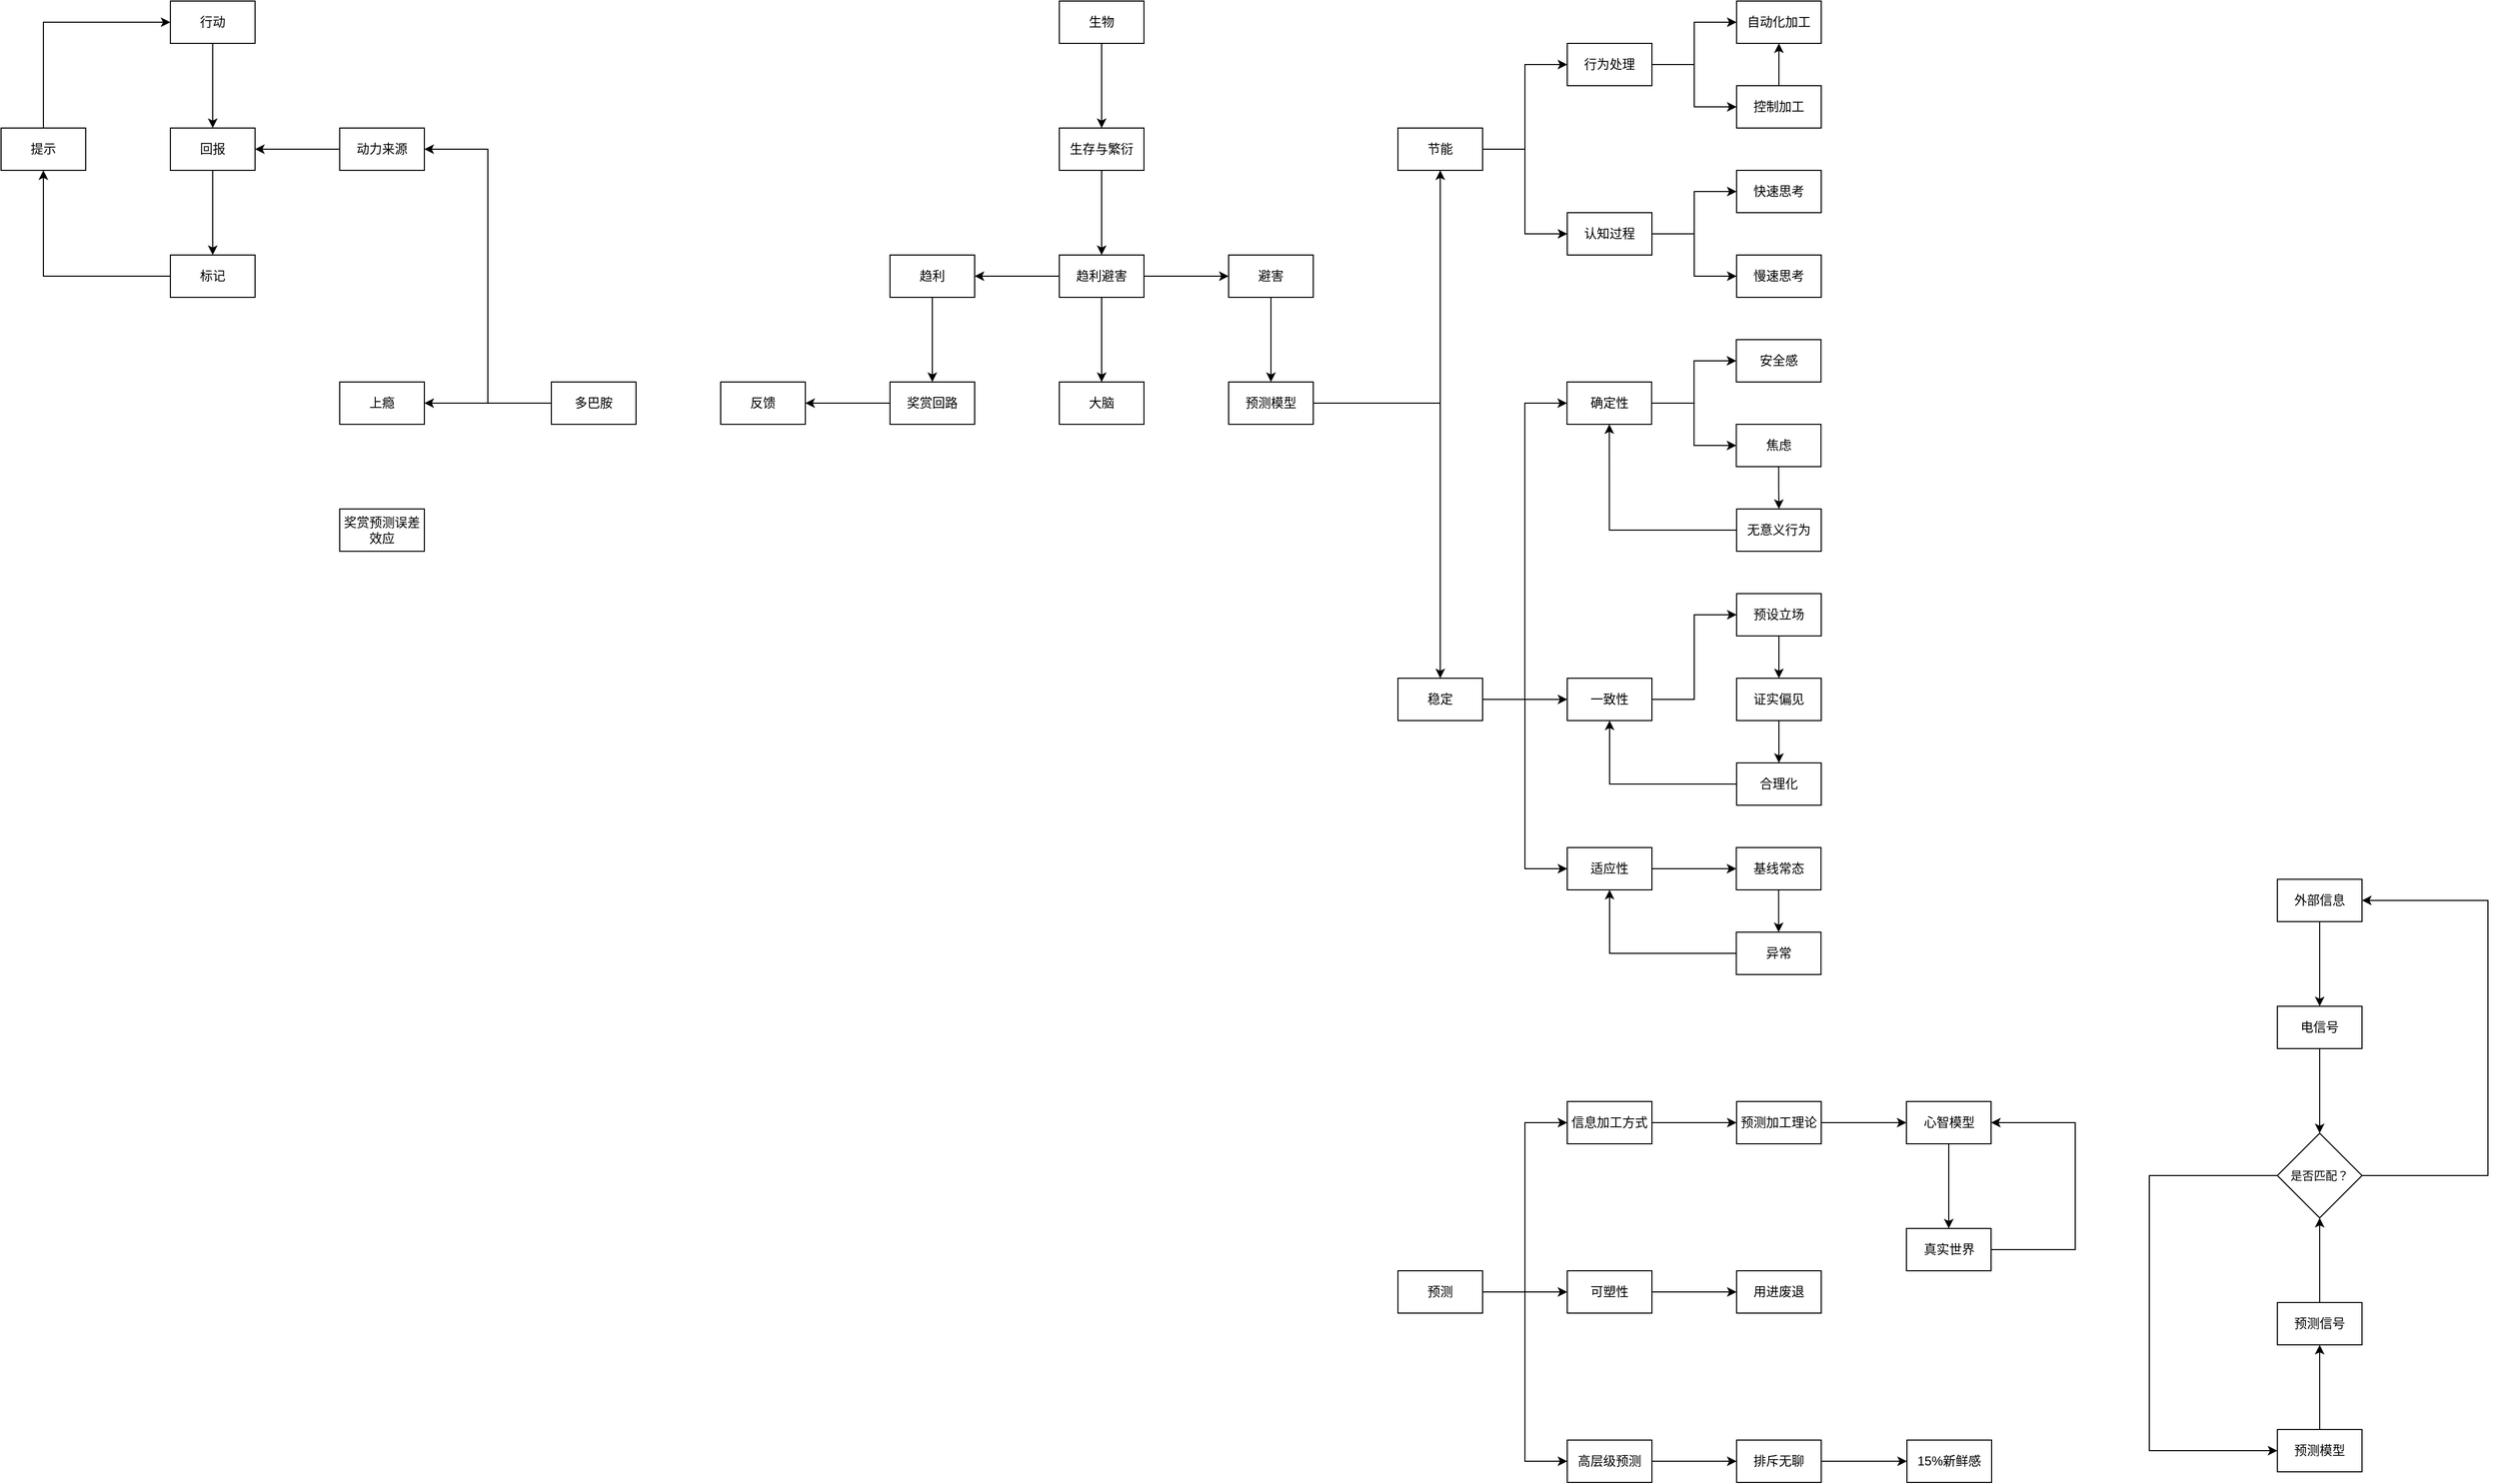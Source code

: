 <mxfile version="23.0.0" type="github">
  <diagram name="第 1 页" id="B83zCpAml06aFIMZX0r3">
    <mxGraphModel dx="1570" dy="715" grid="1" gridSize="10" guides="1" tooltips="1" connect="1" arrows="1" fold="1" page="1" pageScale="1" pageWidth="827" pageHeight="1169" math="0" shadow="0">
      <root>
        <mxCell id="0" />
        <mxCell id="1" parent="0" />
        <mxCell id="XxJGp6y9zTa0XZqB4tud-1" value="大脑" style="rounded=0;whiteSpace=wrap;html=1;" parent="1" vertex="1">
          <mxGeometry x="360" y="400" width="80" height="40" as="geometry" />
        </mxCell>
        <mxCell id="XxJGp6y9zTa0XZqB4tud-5" value="" style="edgeStyle=orthogonalEdgeStyle;rounded=0;orthogonalLoop=1;jettySize=auto;html=1;" parent="1" source="XxJGp6y9zTa0XZqB4tud-2" target="XxJGp6y9zTa0XZqB4tud-3" edge="1">
          <mxGeometry relative="1" as="geometry" />
        </mxCell>
        <mxCell id="XxJGp6y9zTa0XZqB4tud-2" value="生物" style="rounded=0;whiteSpace=wrap;html=1;" parent="1" vertex="1">
          <mxGeometry x="360" y="40" width="80" height="40" as="geometry" />
        </mxCell>
        <mxCell id="XxJGp6y9zTa0XZqB4tud-6" value="" style="edgeStyle=orthogonalEdgeStyle;rounded=0;orthogonalLoop=1;jettySize=auto;html=1;" parent="1" source="XxJGp6y9zTa0XZqB4tud-3" target="XxJGp6y9zTa0XZqB4tud-4" edge="1">
          <mxGeometry relative="1" as="geometry" />
        </mxCell>
        <mxCell id="XxJGp6y9zTa0XZqB4tud-3" value="生存与繁衍" style="rounded=0;whiteSpace=wrap;html=1;" parent="1" vertex="1">
          <mxGeometry x="360" y="160" width="80" height="40" as="geometry" />
        </mxCell>
        <mxCell id="XxJGp6y9zTa0XZqB4tud-7" value="" style="edgeStyle=orthogonalEdgeStyle;rounded=0;orthogonalLoop=1;jettySize=auto;html=1;" parent="1" source="XxJGp6y9zTa0XZqB4tud-4" target="XxJGp6y9zTa0XZqB4tud-1" edge="1">
          <mxGeometry relative="1" as="geometry" />
        </mxCell>
        <mxCell id="XxJGp6y9zTa0XZqB4tud-10" value="" style="edgeStyle=orthogonalEdgeStyle;rounded=0;orthogonalLoop=1;jettySize=auto;html=1;" parent="1" source="XxJGp6y9zTa0XZqB4tud-4" target="XxJGp6y9zTa0XZqB4tud-9" edge="1">
          <mxGeometry relative="1" as="geometry" />
        </mxCell>
        <mxCell id="XxJGp6y9zTa0XZqB4tud-14" value="" style="edgeStyle=orthogonalEdgeStyle;rounded=0;orthogonalLoop=1;jettySize=auto;html=1;" parent="1" source="XxJGp6y9zTa0XZqB4tud-4" target="XxJGp6y9zTa0XZqB4tud-12" edge="1">
          <mxGeometry relative="1" as="geometry" />
        </mxCell>
        <mxCell id="XxJGp6y9zTa0XZqB4tud-4" value="趋利避害" style="rounded=0;whiteSpace=wrap;html=1;" parent="1" vertex="1">
          <mxGeometry x="360" y="280" width="80" height="40" as="geometry" />
        </mxCell>
        <mxCell id="XxJGp6y9zTa0XZqB4tud-73" value="" style="edgeStyle=orthogonalEdgeStyle;rounded=0;orthogonalLoop=1;jettySize=auto;html=1;" parent="1" source="XxJGp6y9zTa0XZqB4tud-8" target="XxJGp6y9zTa0XZqB4tud-19" edge="1">
          <mxGeometry relative="1" as="geometry" />
        </mxCell>
        <mxCell id="XxJGp6y9zTa0XZqB4tud-8" value="奖赏回路" style="rounded=0;whiteSpace=wrap;html=1;" parent="1" vertex="1">
          <mxGeometry x="200" y="400" width="80" height="40" as="geometry" />
        </mxCell>
        <mxCell id="XxJGp6y9zTa0XZqB4tud-11" value="" style="edgeStyle=orthogonalEdgeStyle;rounded=0;orthogonalLoop=1;jettySize=auto;html=1;" parent="1" source="XxJGp6y9zTa0XZqB4tud-9" target="XxJGp6y9zTa0XZqB4tud-8" edge="1">
          <mxGeometry relative="1" as="geometry" />
        </mxCell>
        <mxCell id="XxJGp6y9zTa0XZqB4tud-9" value="趋利" style="rounded=0;whiteSpace=wrap;html=1;" parent="1" vertex="1">
          <mxGeometry x="200" y="280" width="80" height="40" as="geometry" />
        </mxCell>
        <mxCell id="XxJGp6y9zTa0XZqB4tud-15" value="" style="edgeStyle=orthogonalEdgeStyle;rounded=0;orthogonalLoop=1;jettySize=auto;html=1;" parent="1" source="XxJGp6y9zTa0XZqB4tud-12" target="XxJGp6y9zTa0XZqB4tud-13" edge="1">
          <mxGeometry relative="1" as="geometry" />
        </mxCell>
        <mxCell id="XxJGp6y9zTa0XZqB4tud-12" value="避害" style="rounded=0;whiteSpace=wrap;html=1;" parent="1" vertex="1">
          <mxGeometry x="520" y="280" width="80" height="40" as="geometry" />
        </mxCell>
        <mxCell id="XxJGp6y9zTa0XZqB4tud-69" style="edgeStyle=orthogonalEdgeStyle;rounded=0;orthogonalLoop=1;jettySize=auto;html=1;entryX=0.5;entryY=1;entryDx=0;entryDy=0;" parent="1" source="XxJGp6y9zTa0XZqB4tud-13" target="XxJGp6y9zTa0XZqB4tud-18" edge="1">
          <mxGeometry relative="1" as="geometry" />
        </mxCell>
        <mxCell id="XxJGp6y9zTa0XZqB4tud-70" style="edgeStyle=orthogonalEdgeStyle;rounded=0;orthogonalLoop=1;jettySize=auto;html=1;" parent="1" source="XxJGp6y9zTa0XZqB4tud-13" target="XxJGp6y9zTa0XZqB4tud-22" edge="1">
          <mxGeometry relative="1" as="geometry" />
        </mxCell>
        <mxCell id="XxJGp6y9zTa0XZqB4tud-13" value="预测模型" style="rounded=0;whiteSpace=wrap;html=1;" parent="1" vertex="1">
          <mxGeometry x="520" y="400" width="80" height="40" as="geometry" />
        </mxCell>
        <mxCell id="XxJGp6y9zTa0XZqB4tud-19" value="反馈" style="rounded=0;whiteSpace=wrap;html=1;" parent="1" vertex="1">
          <mxGeometry x="40" y="400" width="80" height="40" as="geometry" />
        </mxCell>
        <mxCell id="XxJGp6y9zTa0XZqB4tud-67" value="" style="group" parent="1" vertex="1" connectable="0">
          <mxGeometry x="680" y="360" width="400" height="600" as="geometry" />
        </mxCell>
        <mxCell id="XxJGp6y9zTa0XZqB4tud-22" value="稳定" style="rounded=0;whiteSpace=wrap;html=1;" parent="XxJGp6y9zTa0XZqB4tud-67" vertex="1">
          <mxGeometry y="320" width="80" height="40" as="geometry" />
        </mxCell>
        <mxCell id="XxJGp6y9zTa0XZqB4tud-38" value="一致性" style="rounded=0;whiteSpace=wrap;html=1;" parent="XxJGp6y9zTa0XZqB4tud-67" vertex="1">
          <mxGeometry x="160" y="320" width="80" height="40" as="geometry" />
        </mxCell>
        <mxCell id="XxJGp6y9zTa0XZqB4tud-39" value="" style="edgeStyle=orthogonalEdgeStyle;rounded=0;orthogonalLoop=1;jettySize=auto;html=1;" parent="XxJGp6y9zTa0XZqB4tud-67" source="XxJGp6y9zTa0XZqB4tud-22" target="XxJGp6y9zTa0XZqB4tud-38" edge="1">
          <mxGeometry relative="1" as="geometry" />
        </mxCell>
        <mxCell id="XxJGp6y9zTa0XZqB4tud-40" value="适应性" style="rounded=0;whiteSpace=wrap;html=1;" parent="XxJGp6y9zTa0XZqB4tud-67" vertex="1">
          <mxGeometry x="160" y="480" width="80" height="40" as="geometry" />
        </mxCell>
        <mxCell id="XxJGp6y9zTa0XZqB4tud-43" style="edgeStyle=orthogonalEdgeStyle;rounded=0;orthogonalLoop=1;jettySize=auto;html=1;entryX=0;entryY=0.5;entryDx=0;entryDy=0;" parent="XxJGp6y9zTa0XZqB4tud-67" source="XxJGp6y9zTa0XZqB4tud-22" target="XxJGp6y9zTa0XZqB4tud-40" edge="1">
          <mxGeometry relative="1" as="geometry" />
        </mxCell>
        <mxCell id="XxJGp6y9zTa0XZqB4tud-41" value="确定性" style="rounded=0;whiteSpace=wrap;html=1;" parent="XxJGp6y9zTa0XZqB4tud-67" vertex="1">
          <mxGeometry x="159.75" y="40" width="80" height="40" as="geometry" />
        </mxCell>
        <mxCell id="XxJGp6y9zTa0XZqB4tud-42" style="edgeStyle=orthogonalEdgeStyle;rounded=0;orthogonalLoop=1;jettySize=auto;html=1;entryX=0;entryY=0.5;entryDx=0;entryDy=0;" parent="XxJGp6y9zTa0XZqB4tud-67" source="XxJGp6y9zTa0XZqB4tud-22" target="XxJGp6y9zTa0XZqB4tud-41" edge="1">
          <mxGeometry relative="1" as="geometry" />
        </mxCell>
        <mxCell id="XxJGp6y9zTa0XZqB4tud-44" value="安全感" style="rounded=0;whiteSpace=wrap;html=1;" parent="XxJGp6y9zTa0XZqB4tud-67" vertex="1">
          <mxGeometry x="319.75" width="80" height="40" as="geometry" />
        </mxCell>
        <mxCell id="XxJGp6y9zTa0XZqB4tud-46" style="edgeStyle=orthogonalEdgeStyle;rounded=0;orthogonalLoop=1;jettySize=auto;html=1;entryX=0;entryY=0.5;entryDx=0;entryDy=0;" parent="XxJGp6y9zTa0XZqB4tud-67" source="XxJGp6y9zTa0XZqB4tud-41" target="XxJGp6y9zTa0XZqB4tud-44" edge="1">
          <mxGeometry relative="1" as="geometry" />
        </mxCell>
        <mxCell id="XxJGp6y9zTa0XZqB4tud-45" value="焦虑" style="rounded=0;whiteSpace=wrap;html=1;" parent="XxJGp6y9zTa0XZqB4tud-67" vertex="1">
          <mxGeometry x="319.75" y="80" width="80" height="40" as="geometry" />
        </mxCell>
        <mxCell id="XxJGp6y9zTa0XZqB4tud-47" style="edgeStyle=orthogonalEdgeStyle;rounded=0;orthogonalLoop=1;jettySize=auto;html=1;" parent="XxJGp6y9zTa0XZqB4tud-67" source="XxJGp6y9zTa0XZqB4tud-41" target="XxJGp6y9zTa0XZqB4tud-45" edge="1">
          <mxGeometry relative="1" as="geometry" />
        </mxCell>
        <mxCell id="XxJGp6y9zTa0XZqB4tud-49" value="预设立场" style="rounded=0;whiteSpace=wrap;html=1;" parent="XxJGp6y9zTa0XZqB4tud-67" vertex="1">
          <mxGeometry x="320" y="240" width="80" height="40" as="geometry" />
        </mxCell>
        <mxCell id="XxJGp6y9zTa0XZqB4tud-53" style="edgeStyle=orthogonalEdgeStyle;rounded=0;orthogonalLoop=1;jettySize=auto;html=1;entryX=0;entryY=0.5;entryDx=0;entryDy=0;" parent="XxJGp6y9zTa0XZqB4tud-67" source="XxJGp6y9zTa0XZqB4tud-38" target="XxJGp6y9zTa0XZqB4tud-49" edge="1">
          <mxGeometry relative="1" as="geometry" />
        </mxCell>
        <mxCell id="XxJGp6y9zTa0XZqB4tud-50" value="证实偏见" style="rounded=0;whiteSpace=wrap;html=1;" parent="XxJGp6y9zTa0XZqB4tud-67" vertex="1">
          <mxGeometry x="320" y="320" width="80" height="40" as="geometry" />
        </mxCell>
        <mxCell id="XxJGp6y9zTa0XZqB4tud-55" value="" style="edgeStyle=orthogonalEdgeStyle;rounded=0;orthogonalLoop=1;jettySize=auto;html=1;" parent="XxJGp6y9zTa0XZqB4tud-67" source="XxJGp6y9zTa0XZqB4tud-49" target="XxJGp6y9zTa0XZqB4tud-50" edge="1">
          <mxGeometry relative="1" as="geometry" />
        </mxCell>
        <mxCell id="XxJGp6y9zTa0XZqB4tud-54" style="edgeStyle=orthogonalEdgeStyle;rounded=0;orthogonalLoop=1;jettySize=auto;html=1;" parent="XxJGp6y9zTa0XZqB4tud-67" source="XxJGp6y9zTa0XZqB4tud-52" target="XxJGp6y9zTa0XZqB4tud-38" edge="1">
          <mxGeometry relative="1" as="geometry" />
        </mxCell>
        <mxCell id="XxJGp6y9zTa0XZqB4tud-52" value="合理化" style="rounded=0;whiteSpace=wrap;html=1;" parent="XxJGp6y9zTa0XZqB4tud-67" vertex="1">
          <mxGeometry x="320" y="400" width="80" height="40" as="geometry" />
        </mxCell>
        <mxCell id="XxJGp6y9zTa0XZqB4tud-56" value="" style="edgeStyle=orthogonalEdgeStyle;rounded=0;orthogonalLoop=1;jettySize=auto;html=1;" parent="XxJGp6y9zTa0XZqB4tud-67" source="XxJGp6y9zTa0XZqB4tud-50" target="XxJGp6y9zTa0XZqB4tud-52" edge="1">
          <mxGeometry relative="1" as="geometry" />
        </mxCell>
        <mxCell id="XxJGp6y9zTa0XZqB4tud-57" value="基线常态" style="rounded=0;whiteSpace=wrap;html=1;" parent="XxJGp6y9zTa0XZqB4tud-67" vertex="1">
          <mxGeometry x="319.75" y="480" width="80" height="40" as="geometry" />
        </mxCell>
        <mxCell id="XxJGp6y9zTa0XZqB4tud-64" style="edgeStyle=orthogonalEdgeStyle;rounded=0;orthogonalLoop=1;jettySize=auto;html=1;entryX=0;entryY=0.5;entryDx=0;entryDy=0;" parent="XxJGp6y9zTa0XZqB4tud-67" source="XxJGp6y9zTa0XZqB4tud-40" target="XxJGp6y9zTa0XZqB4tud-57" edge="1">
          <mxGeometry relative="1" as="geometry" />
        </mxCell>
        <mxCell id="XxJGp6y9zTa0XZqB4tud-61" style="edgeStyle=orthogonalEdgeStyle;rounded=0;orthogonalLoop=1;jettySize=auto;html=1;entryX=0.5;entryY=1;entryDx=0;entryDy=0;" parent="XxJGp6y9zTa0XZqB4tud-67" source="XxJGp6y9zTa0XZqB4tud-58" target="XxJGp6y9zTa0XZqB4tud-41" edge="1">
          <mxGeometry relative="1" as="geometry">
            <mxPoint x="200" y="90" as="targetPoint" />
          </mxGeometry>
        </mxCell>
        <mxCell id="XxJGp6y9zTa0XZqB4tud-58" value="无意义行为" style="rounded=0;whiteSpace=wrap;html=1;" parent="XxJGp6y9zTa0XZqB4tud-67" vertex="1">
          <mxGeometry x="320" y="160" width="80" height="40" as="geometry" />
        </mxCell>
        <mxCell id="XxJGp6y9zTa0XZqB4tud-59" value="" style="edgeStyle=orthogonalEdgeStyle;rounded=0;orthogonalLoop=1;jettySize=auto;html=1;" parent="XxJGp6y9zTa0XZqB4tud-67" source="XxJGp6y9zTa0XZqB4tud-45" target="XxJGp6y9zTa0XZqB4tud-58" edge="1">
          <mxGeometry relative="1" as="geometry" />
        </mxCell>
        <mxCell id="XxJGp6y9zTa0XZqB4tud-66" style="edgeStyle=orthogonalEdgeStyle;rounded=0;orthogonalLoop=1;jettySize=auto;html=1;entryX=0.5;entryY=1;entryDx=0;entryDy=0;" parent="XxJGp6y9zTa0XZqB4tud-67" source="XxJGp6y9zTa0XZqB4tud-62" target="XxJGp6y9zTa0XZqB4tud-40" edge="1">
          <mxGeometry relative="1" as="geometry" />
        </mxCell>
        <mxCell id="XxJGp6y9zTa0XZqB4tud-62" value="异常" style="rounded=0;whiteSpace=wrap;html=1;" parent="XxJGp6y9zTa0XZqB4tud-67" vertex="1">
          <mxGeometry x="319.75" y="560" width="80" height="40" as="geometry" />
        </mxCell>
        <mxCell id="XxJGp6y9zTa0XZqB4tud-65" style="edgeStyle=orthogonalEdgeStyle;rounded=0;orthogonalLoop=1;jettySize=auto;html=1;entryX=0.5;entryY=0;entryDx=0;entryDy=0;" parent="XxJGp6y9zTa0XZqB4tud-67" source="XxJGp6y9zTa0XZqB4tud-57" target="XxJGp6y9zTa0XZqB4tud-62" edge="1">
          <mxGeometry relative="1" as="geometry" />
        </mxCell>
        <mxCell id="XxJGp6y9zTa0XZqB4tud-68" value="" style="group" parent="1" vertex="1" connectable="0">
          <mxGeometry x="680" y="40" width="400" height="280" as="geometry" />
        </mxCell>
        <mxCell id="XxJGp6y9zTa0XZqB4tud-18" value="节能" style="rounded=0;whiteSpace=wrap;html=1;" parent="XxJGp6y9zTa0XZqB4tud-68" vertex="1">
          <mxGeometry y="120" width="80" height="40" as="geometry" />
        </mxCell>
        <mxCell id="XxJGp6y9zTa0XZqB4tud-25" value="认知过程" style="rounded=0;whiteSpace=wrap;html=1;" parent="XxJGp6y9zTa0XZqB4tud-68" vertex="1">
          <mxGeometry x="160" y="200" width="80" height="40" as="geometry" />
        </mxCell>
        <mxCell id="XxJGp6y9zTa0XZqB4tud-28" style="edgeStyle=orthogonalEdgeStyle;rounded=0;orthogonalLoop=1;jettySize=auto;html=1;entryX=0;entryY=0.5;entryDx=0;entryDy=0;" parent="XxJGp6y9zTa0XZqB4tud-68" source="XxJGp6y9zTa0XZqB4tud-18" target="XxJGp6y9zTa0XZqB4tud-25" edge="1">
          <mxGeometry relative="1" as="geometry" />
        </mxCell>
        <mxCell id="XxJGp6y9zTa0XZqB4tud-26" value="行为处理" style="rounded=0;whiteSpace=wrap;html=1;" parent="XxJGp6y9zTa0XZqB4tud-68" vertex="1">
          <mxGeometry x="160" y="40" width="80" height="40" as="geometry" />
        </mxCell>
        <mxCell id="XxJGp6y9zTa0XZqB4tud-27" style="edgeStyle=orthogonalEdgeStyle;rounded=0;orthogonalLoop=1;jettySize=auto;html=1;entryX=0;entryY=0.5;entryDx=0;entryDy=0;" parent="XxJGp6y9zTa0XZqB4tud-68" source="XxJGp6y9zTa0XZqB4tud-18" target="XxJGp6y9zTa0XZqB4tud-26" edge="1">
          <mxGeometry relative="1" as="geometry" />
        </mxCell>
        <mxCell id="XxJGp6y9zTa0XZqB4tud-29" value="自动化加工" style="rounded=0;whiteSpace=wrap;html=1;" parent="XxJGp6y9zTa0XZqB4tud-68" vertex="1">
          <mxGeometry x="320" width="80" height="40" as="geometry" />
        </mxCell>
        <mxCell id="XxJGp6y9zTa0XZqB4tud-33" style="edgeStyle=orthogonalEdgeStyle;rounded=0;orthogonalLoop=1;jettySize=auto;html=1;entryX=0;entryY=0.5;entryDx=0;entryDy=0;" parent="XxJGp6y9zTa0XZqB4tud-68" source="XxJGp6y9zTa0XZqB4tud-26" target="XxJGp6y9zTa0XZqB4tud-29" edge="1">
          <mxGeometry relative="1" as="geometry" />
        </mxCell>
        <mxCell id="XxJGp6y9zTa0XZqB4tud-35" value="" style="edgeStyle=orthogonalEdgeStyle;rounded=0;orthogonalLoop=1;jettySize=auto;html=1;" parent="XxJGp6y9zTa0XZqB4tud-68" source="XxJGp6y9zTa0XZqB4tud-30" target="XxJGp6y9zTa0XZqB4tud-29" edge="1">
          <mxGeometry relative="1" as="geometry" />
        </mxCell>
        <mxCell id="XxJGp6y9zTa0XZqB4tud-30" value="控制加工" style="rounded=0;whiteSpace=wrap;html=1;" parent="XxJGp6y9zTa0XZqB4tud-68" vertex="1">
          <mxGeometry x="320" y="80" width="80" height="40" as="geometry" />
        </mxCell>
        <mxCell id="XxJGp6y9zTa0XZqB4tud-34" style="edgeStyle=orthogonalEdgeStyle;rounded=0;orthogonalLoop=1;jettySize=auto;html=1;entryX=0;entryY=0.5;entryDx=0;entryDy=0;" parent="XxJGp6y9zTa0XZqB4tud-68" source="XxJGp6y9zTa0XZqB4tud-26" target="XxJGp6y9zTa0XZqB4tud-30" edge="1">
          <mxGeometry relative="1" as="geometry" />
        </mxCell>
        <mxCell id="XxJGp6y9zTa0XZqB4tud-31" value="快速思考" style="rounded=0;whiteSpace=wrap;html=1;" parent="XxJGp6y9zTa0XZqB4tud-68" vertex="1">
          <mxGeometry x="320" y="160" width="80" height="40" as="geometry" />
        </mxCell>
        <mxCell id="XxJGp6y9zTa0XZqB4tud-36" style="edgeStyle=orthogonalEdgeStyle;rounded=0;orthogonalLoop=1;jettySize=auto;html=1;" parent="XxJGp6y9zTa0XZqB4tud-68" source="XxJGp6y9zTa0XZqB4tud-25" target="XxJGp6y9zTa0XZqB4tud-31" edge="1">
          <mxGeometry relative="1" as="geometry" />
        </mxCell>
        <mxCell id="XxJGp6y9zTa0XZqB4tud-32" value="慢速思考" style="rounded=0;whiteSpace=wrap;html=1;" parent="XxJGp6y9zTa0XZqB4tud-68" vertex="1">
          <mxGeometry x="320" y="240" width="80" height="40" as="geometry" />
        </mxCell>
        <mxCell id="XxJGp6y9zTa0XZqB4tud-37" style="edgeStyle=orthogonalEdgeStyle;rounded=0;orthogonalLoop=1;jettySize=auto;html=1;entryX=0;entryY=0.5;entryDx=0;entryDy=0;" parent="XxJGp6y9zTa0XZqB4tud-68" source="XxJGp6y9zTa0XZqB4tud-25" target="XxJGp6y9zTa0XZqB4tud-32" edge="1">
          <mxGeometry relative="1" as="geometry" />
        </mxCell>
        <mxCell id="XxJGp6y9zTa0XZqB4tud-78" style="edgeStyle=orthogonalEdgeStyle;rounded=0;orthogonalLoop=1;jettySize=auto;html=1;" parent="1" source="XxJGp6y9zTa0XZqB4tud-71" target="XxJGp6y9zTa0XZqB4tud-75" edge="1">
          <mxGeometry relative="1" as="geometry" />
        </mxCell>
        <mxCell id="XxJGp6y9zTa0XZqB4tud-79" style="edgeStyle=orthogonalEdgeStyle;rounded=0;orthogonalLoop=1;jettySize=auto;html=1;entryX=0;entryY=0.5;entryDx=0;entryDy=0;" parent="1" source="XxJGp6y9zTa0XZqB4tud-71" target="XxJGp6y9zTa0XZqB4tud-76" edge="1">
          <mxGeometry relative="1" as="geometry" />
        </mxCell>
        <mxCell id="wkrBox2u_KVxkJhc_cft-30" style="edgeStyle=orthogonalEdgeStyle;shape=connector;rounded=0;orthogonalLoop=1;jettySize=auto;html=1;entryX=0;entryY=0.5;entryDx=0;entryDy=0;labelBackgroundColor=default;strokeColor=default;align=center;verticalAlign=middle;fontFamily=Helvetica;fontSize=11;fontColor=default;endArrow=classic;" edge="1" parent="1" source="XxJGp6y9zTa0XZqB4tud-71" target="wkrBox2u_KVxkJhc_cft-1">
          <mxGeometry relative="1" as="geometry" />
        </mxCell>
        <mxCell id="XxJGp6y9zTa0XZqB4tud-71" value="预测" style="rounded=0;whiteSpace=wrap;html=1;" parent="1" vertex="1">
          <mxGeometry x="680" y="1240" width="80" height="40" as="geometry" />
        </mxCell>
        <mxCell id="wkrBox2u_KVxkJhc_cft-35" style="edgeStyle=orthogonalEdgeStyle;shape=connector;rounded=0;orthogonalLoop=1;jettySize=auto;html=1;entryX=0;entryY=0.5;entryDx=0;entryDy=0;labelBackgroundColor=default;strokeColor=default;align=center;verticalAlign=middle;fontFamily=Helvetica;fontSize=11;fontColor=default;endArrow=classic;" edge="1" parent="1" source="XxJGp6y9zTa0XZqB4tud-74" target="wkrBox2u_KVxkJhc_cft-33">
          <mxGeometry relative="1" as="geometry" />
        </mxCell>
        <mxCell id="XxJGp6y9zTa0XZqB4tud-74" value="预测加工理论" style="rounded=0;whiteSpace=wrap;html=1;" parent="1" vertex="1">
          <mxGeometry x="1000" y="1080" width="80" height="40" as="geometry" />
        </mxCell>
        <mxCell id="wkrBox2u_KVxkJhc_cft-41" value="" style="edgeStyle=orthogonalEdgeStyle;shape=connector;rounded=0;orthogonalLoop=1;jettySize=auto;html=1;labelBackgroundColor=default;strokeColor=default;align=center;verticalAlign=middle;fontFamily=Helvetica;fontSize=11;fontColor=default;endArrow=classic;" edge="1" parent="1" source="XxJGp6y9zTa0XZqB4tud-75" target="wkrBox2u_KVxkJhc_cft-40">
          <mxGeometry relative="1" as="geometry" />
        </mxCell>
        <mxCell id="XxJGp6y9zTa0XZqB4tud-75" value="可塑性" style="rounded=0;whiteSpace=wrap;html=1;" parent="1" vertex="1">
          <mxGeometry x="840" y="1240" width="80" height="40" as="geometry" />
        </mxCell>
        <mxCell id="wkrBox2u_KVxkJhc_cft-43" value="" style="edgeStyle=orthogonalEdgeStyle;shape=connector;rounded=0;orthogonalLoop=1;jettySize=auto;html=1;labelBackgroundColor=default;strokeColor=default;align=center;verticalAlign=middle;fontFamily=Helvetica;fontSize=11;fontColor=default;endArrow=classic;" edge="1" parent="1" source="XxJGp6y9zTa0XZqB4tud-76" target="wkrBox2u_KVxkJhc_cft-42">
          <mxGeometry relative="1" as="geometry" />
        </mxCell>
        <mxCell id="XxJGp6y9zTa0XZqB4tud-76" value="高层级预测" style="rounded=0;whiteSpace=wrap;html=1;" parent="1" vertex="1">
          <mxGeometry x="840" y="1400" width="80" height="40" as="geometry" />
        </mxCell>
        <mxCell id="wkrBox2u_KVxkJhc_cft-31" value="" style="edgeStyle=orthogonalEdgeStyle;shape=connector;rounded=0;orthogonalLoop=1;jettySize=auto;html=1;labelBackgroundColor=default;strokeColor=default;align=center;verticalAlign=middle;fontFamily=Helvetica;fontSize=11;fontColor=default;endArrow=classic;" edge="1" parent="1" source="wkrBox2u_KVxkJhc_cft-1" target="XxJGp6y9zTa0XZqB4tud-74">
          <mxGeometry relative="1" as="geometry" />
        </mxCell>
        <mxCell id="wkrBox2u_KVxkJhc_cft-1" value="信息加工方式" style="rounded=0;whiteSpace=wrap;html=1;" vertex="1" parent="1">
          <mxGeometry x="840" y="1080" width="80" height="40" as="geometry" />
        </mxCell>
        <mxCell id="wkrBox2u_KVxkJhc_cft-28" value="" style="group" vertex="1" connectable="0" parent="1">
          <mxGeometry x="1390" y="870" width="320" height="560" as="geometry" />
        </mxCell>
        <mxCell id="wkrBox2u_KVxkJhc_cft-11" value="外部信息" style="rounded=0;whiteSpace=wrap;html=1;" vertex="1" parent="wkrBox2u_KVxkJhc_cft-28">
          <mxGeometry x="121" width="80" height="40" as="geometry" />
        </mxCell>
        <mxCell id="wkrBox2u_KVxkJhc_cft-13" value="电信号" style="rounded=0;whiteSpace=wrap;html=1;" vertex="1" parent="wkrBox2u_KVxkJhc_cft-28">
          <mxGeometry x="121" y="120" width="80" height="40" as="geometry" />
        </mxCell>
        <mxCell id="wkrBox2u_KVxkJhc_cft-15" value="" style="edgeStyle=orthogonalEdgeStyle;shape=connector;rounded=0;orthogonalLoop=1;jettySize=auto;html=1;labelBackgroundColor=default;strokeColor=default;align=center;verticalAlign=middle;fontFamily=Helvetica;fontSize=11;fontColor=default;endArrow=classic;" edge="1" parent="wkrBox2u_KVxkJhc_cft-28" source="wkrBox2u_KVxkJhc_cft-11" target="wkrBox2u_KVxkJhc_cft-13">
          <mxGeometry relative="1" as="geometry" />
        </mxCell>
        <mxCell id="wkrBox2u_KVxkJhc_cft-17" value="预测模型" style="rounded=0;whiteSpace=wrap;html=1;" vertex="1" parent="wkrBox2u_KVxkJhc_cft-28">
          <mxGeometry x="121" y="520" width="80" height="40" as="geometry" />
        </mxCell>
        <mxCell id="wkrBox2u_KVxkJhc_cft-18" value="预测信号" style="rounded=0;whiteSpace=wrap;html=1;" vertex="1" parent="wkrBox2u_KVxkJhc_cft-28">
          <mxGeometry x="121" y="400" width="80" height="40" as="geometry" />
        </mxCell>
        <mxCell id="wkrBox2u_KVxkJhc_cft-20" value="" style="edgeStyle=orthogonalEdgeStyle;shape=connector;rounded=0;orthogonalLoop=1;jettySize=auto;html=1;labelBackgroundColor=default;strokeColor=default;align=center;verticalAlign=middle;fontFamily=Helvetica;fontSize=11;fontColor=default;endArrow=classic;" edge="1" parent="wkrBox2u_KVxkJhc_cft-28" source="wkrBox2u_KVxkJhc_cft-17" target="wkrBox2u_KVxkJhc_cft-18">
          <mxGeometry relative="1" as="geometry" />
        </mxCell>
        <mxCell id="wkrBox2u_KVxkJhc_cft-26" style="edgeStyle=orthogonalEdgeStyle;shape=connector;rounded=0;orthogonalLoop=1;jettySize=auto;html=1;entryX=0;entryY=0.5;entryDx=0;entryDy=0;labelBackgroundColor=default;strokeColor=default;align=center;verticalAlign=middle;fontFamily=Helvetica;fontSize=11;fontColor=default;endArrow=classic;" edge="1" parent="wkrBox2u_KVxkJhc_cft-28" source="wkrBox2u_KVxkJhc_cft-22" target="wkrBox2u_KVxkJhc_cft-17">
          <mxGeometry relative="1" as="geometry">
            <Array as="points">
              <mxPoint y="280" />
              <mxPoint y="540" />
            </Array>
          </mxGeometry>
        </mxCell>
        <mxCell id="wkrBox2u_KVxkJhc_cft-27" style="edgeStyle=orthogonalEdgeStyle;shape=connector;rounded=0;orthogonalLoop=1;jettySize=auto;html=1;entryX=1;entryY=0.5;entryDx=0;entryDy=0;labelBackgroundColor=default;strokeColor=default;align=center;verticalAlign=middle;fontFamily=Helvetica;fontSize=11;fontColor=default;endArrow=classic;" edge="1" parent="wkrBox2u_KVxkJhc_cft-28" source="wkrBox2u_KVxkJhc_cft-22" target="wkrBox2u_KVxkJhc_cft-11">
          <mxGeometry relative="1" as="geometry">
            <Array as="points">
              <mxPoint x="320" y="280" />
              <mxPoint x="320" y="20" />
            </Array>
          </mxGeometry>
        </mxCell>
        <mxCell id="wkrBox2u_KVxkJhc_cft-22" value="是否匹配？" style="rhombus;whiteSpace=wrap;html=1;fontFamily=Helvetica;fontSize=11;fontColor=default;" vertex="1" parent="wkrBox2u_KVxkJhc_cft-28">
          <mxGeometry x="121" y="240" width="80" height="80" as="geometry" />
        </mxCell>
        <mxCell id="wkrBox2u_KVxkJhc_cft-23" value="" style="edgeStyle=orthogonalEdgeStyle;shape=connector;rounded=0;orthogonalLoop=1;jettySize=auto;html=1;labelBackgroundColor=default;strokeColor=default;align=center;verticalAlign=middle;fontFamily=Helvetica;fontSize=11;fontColor=default;endArrow=classic;" edge="1" parent="wkrBox2u_KVxkJhc_cft-28" source="wkrBox2u_KVxkJhc_cft-13" target="wkrBox2u_KVxkJhc_cft-22">
          <mxGeometry relative="1" as="geometry" />
        </mxCell>
        <mxCell id="wkrBox2u_KVxkJhc_cft-24" value="" style="edgeStyle=orthogonalEdgeStyle;shape=connector;rounded=0;orthogonalLoop=1;jettySize=auto;html=1;labelBackgroundColor=default;strokeColor=default;align=center;verticalAlign=middle;fontFamily=Helvetica;fontSize=11;fontColor=default;endArrow=classic;" edge="1" parent="wkrBox2u_KVxkJhc_cft-28" source="wkrBox2u_KVxkJhc_cft-18" target="wkrBox2u_KVxkJhc_cft-22">
          <mxGeometry relative="1" as="geometry" />
        </mxCell>
        <mxCell id="wkrBox2u_KVxkJhc_cft-36" style="edgeStyle=orthogonalEdgeStyle;shape=connector;rounded=0;orthogonalLoop=1;jettySize=auto;html=1;entryX=0.5;entryY=0;entryDx=0;entryDy=0;labelBackgroundColor=default;strokeColor=default;align=center;verticalAlign=middle;fontFamily=Helvetica;fontSize=11;fontColor=default;endArrow=classic;" edge="1" parent="1" source="wkrBox2u_KVxkJhc_cft-33" target="wkrBox2u_KVxkJhc_cft-34">
          <mxGeometry relative="1" as="geometry" />
        </mxCell>
        <mxCell id="wkrBox2u_KVxkJhc_cft-33" value="心智模型" style="rounded=0;whiteSpace=wrap;html=1;" vertex="1" parent="1">
          <mxGeometry x="1160.5" y="1080" width="80" height="40" as="geometry" />
        </mxCell>
        <mxCell id="wkrBox2u_KVxkJhc_cft-39" style="edgeStyle=orthogonalEdgeStyle;shape=connector;rounded=0;orthogonalLoop=1;jettySize=auto;html=1;entryX=1;entryY=0.5;entryDx=0;entryDy=0;labelBackgroundColor=default;strokeColor=default;align=center;verticalAlign=middle;fontFamily=Helvetica;fontSize=11;fontColor=default;endArrow=classic;" edge="1" parent="1" source="wkrBox2u_KVxkJhc_cft-34" target="wkrBox2u_KVxkJhc_cft-33">
          <mxGeometry relative="1" as="geometry">
            <Array as="points">
              <mxPoint x="1320" y="1220" />
              <mxPoint x="1320" y="1100" />
            </Array>
          </mxGeometry>
        </mxCell>
        <mxCell id="wkrBox2u_KVxkJhc_cft-34" value="真实世界" style="rounded=0;whiteSpace=wrap;html=1;" vertex="1" parent="1">
          <mxGeometry x="1160.5" y="1200" width="80" height="40" as="geometry" />
        </mxCell>
        <mxCell id="wkrBox2u_KVxkJhc_cft-40" value="用进废退" style="rounded=0;whiteSpace=wrap;html=1;" vertex="1" parent="1">
          <mxGeometry x="1000" y="1240" width="80" height="40" as="geometry" />
        </mxCell>
        <mxCell id="wkrBox2u_KVxkJhc_cft-45" value="" style="edgeStyle=orthogonalEdgeStyle;shape=connector;rounded=0;orthogonalLoop=1;jettySize=auto;html=1;labelBackgroundColor=default;strokeColor=default;align=center;verticalAlign=middle;fontFamily=Helvetica;fontSize=11;fontColor=default;endArrow=classic;" edge="1" parent="1" source="wkrBox2u_KVxkJhc_cft-42" target="wkrBox2u_KVxkJhc_cft-44">
          <mxGeometry relative="1" as="geometry" />
        </mxCell>
        <mxCell id="wkrBox2u_KVxkJhc_cft-42" value="排斥无聊" style="rounded=0;whiteSpace=wrap;html=1;" vertex="1" parent="1">
          <mxGeometry x="1000" y="1400" width="80" height="40" as="geometry" />
        </mxCell>
        <mxCell id="wkrBox2u_KVxkJhc_cft-44" value="15%新鲜感" style="rounded=0;whiteSpace=wrap;html=1;" vertex="1" parent="1">
          <mxGeometry x="1161" y="1400" width="80" height="40" as="geometry" />
        </mxCell>
        <mxCell id="wkrBox2u_KVxkJhc_cft-64" value="" style="edgeStyle=orthogonalEdgeStyle;shape=connector;rounded=0;orthogonalLoop=1;jettySize=auto;html=1;labelBackgroundColor=default;strokeColor=default;align=center;verticalAlign=middle;fontFamily=Helvetica;fontSize=11;fontColor=default;endArrow=classic;" edge="1" parent="1" source="wkrBox2u_KVxkJhc_cft-46" target="wkrBox2u_KVxkJhc_cft-56">
          <mxGeometry relative="1" as="geometry" />
        </mxCell>
        <mxCell id="wkrBox2u_KVxkJhc_cft-46" value="动力来源" style="rounded=0;whiteSpace=wrap;html=1;" vertex="1" parent="1">
          <mxGeometry x="-320" y="160" width="80" height="40" as="geometry" />
        </mxCell>
        <mxCell id="wkrBox2u_KVxkJhc_cft-54" value="上瘾" style="rounded=0;whiteSpace=wrap;html=1;" vertex="1" parent="1">
          <mxGeometry x="-320" y="400" width="80" height="40" as="geometry" />
        </mxCell>
        <mxCell id="wkrBox2u_KVxkJhc_cft-63" style="edgeStyle=orthogonalEdgeStyle;shape=connector;rounded=0;orthogonalLoop=1;jettySize=auto;html=1;entryX=1;entryY=0.5;entryDx=0;entryDy=0;labelBackgroundColor=default;strokeColor=default;align=center;verticalAlign=middle;fontFamily=Helvetica;fontSize=11;fontColor=default;endArrow=classic;" edge="1" parent="1" source="wkrBox2u_KVxkJhc_cft-49" target="wkrBox2u_KVxkJhc_cft-46">
          <mxGeometry relative="1" as="geometry" />
        </mxCell>
        <mxCell id="wkrBox2u_KVxkJhc_cft-65" style="edgeStyle=orthogonalEdgeStyle;shape=connector;rounded=0;orthogonalLoop=1;jettySize=auto;html=1;entryX=1;entryY=0.5;entryDx=0;entryDy=0;labelBackgroundColor=default;strokeColor=default;align=center;verticalAlign=middle;fontFamily=Helvetica;fontSize=11;fontColor=default;endArrow=classic;" edge="1" parent="1" source="wkrBox2u_KVxkJhc_cft-49" target="wkrBox2u_KVxkJhc_cft-54">
          <mxGeometry relative="1" as="geometry" />
        </mxCell>
        <mxCell id="wkrBox2u_KVxkJhc_cft-49" value="多巴胺" style="rounded=0;whiteSpace=wrap;html=1;" vertex="1" parent="1">
          <mxGeometry x="-120" y="400" width="80" height="40" as="geometry" />
        </mxCell>
        <mxCell id="wkrBox2u_KVxkJhc_cft-50" value="奖赏预测误差效应" style="rounded=0;whiteSpace=wrap;html=1;" vertex="1" parent="1">
          <mxGeometry x="-320" y="520" width="80" height="40" as="geometry" />
        </mxCell>
        <mxCell id="wkrBox2u_KVxkJhc_cft-58" value="" style="edgeStyle=orthogonalEdgeStyle;shape=connector;rounded=0;orthogonalLoop=1;jettySize=auto;html=1;labelBackgroundColor=default;strokeColor=default;align=center;verticalAlign=middle;fontFamily=Helvetica;fontSize=11;fontColor=default;endArrow=classic;" edge="1" parent="1" source="wkrBox2u_KVxkJhc_cft-55" target="wkrBox2u_KVxkJhc_cft-56">
          <mxGeometry relative="1" as="geometry" />
        </mxCell>
        <mxCell id="wkrBox2u_KVxkJhc_cft-55" value="行动" style="rounded=0;whiteSpace=wrap;html=1;" vertex="1" parent="1">
          <mxGeometry x="-480" y="40" width="80" height="40" as="geometry" />
        </mxCell>
        <mxCell id="wkrBox2u_KVxkJhc_cft-59" value="" style="edgeStyle=orthogonalEdgeStyle;shape=connector;rounded=0;orthogonalLoop=1;jettySize=auto;html=1;labelBackgroundColor=default;strokeColor=default;align=center;verticalAlign=middle;fontFamily=Helvetica;fontSize=11;fontColor=default;endArrow=classic;" edge="1" parent="1" source="wkrBox2u_KVxkJhc_cft-56" target="wkrBox2u_KVxkJhc_cft-57">
          <mxGeometry relative="1" as="geometry" />
        </mxCell>
        <mxCell id="wkrBox2u_KVxkJhc_cft-56" value="回报" style="rounded=0;whiteSpace=wrap;html=1;fontStyle=0" vertex="1" parent="1">
          <mxGeometry x="-480" y="160" width="80" height="40" as="geometry" />
        </mxCell>
        <mxCell id="wkrBox2u_KVxkJhc_cft-61" style="edgeStyle=orthogonalEdgeStyle;shape=connector;rounded=0;orthogonalLoop=1;jettySize=auto;html=1;entryX=0.5;entryY=1;entryDx=0;entryDy=0;labelBackgroundColor=default;strokeColor=default;align=center;verticalAlign=middle;fontFamily=Helvetica;fontSize=11;fontColor=default;endArrow=classic;" edge="1" parent="1" source="wkrBox2u_KVxkJhc_cft-57" target="wkrBox2u_KVxkJhc_cft-60">
          <mxGeometry relative="1" as="geometry" />
        </mxCell>
        <mxCell id="wkrBox2u_KVxkJhc_cft-57" value="标记" style="rounded=0;whiteSpace=wrap;html=1;" vertex="1" parent="1">
          <mxGeometry x="-480" y="280" width="80" height="40" as="geometry" />
        </mxCell>
        <mxCell id="wkrBox2u_KVxkJhc_cft-62" style="edgeStyle=orthogonalEdgeStyle;shape=connector;rounded=0;orthogonalLoop=1;jettySize=auto;html=1;entryX=0;entryY=0.5;entryDx=0;entryDy=0;labelBackgroundColor=default;strokeColor=default;align=center;verticalAlign=middle;fontFamily=Helvetica;fontSize=11;fontColor=default;endArrow=classic;" edge="1" parent="1" source="wkrBox2u_KVxkJhc_cft-60" target="wkrBox2u_KVxkJhc_cft-55">
          <mxGeometry relative="1" as="geometry">
            <Array as="points">
              <mxPoint x="-600" y="60" />
            </Array>
          </mxGeometry>
        </mxCell>
        <mxCell id="wkrBox2u_KVxkJhc_cft-60" value="提示" style="rounded=0;whiteSpace=wrap;html=1;" vertex="1" parent="1">
          <mxGeometry x="-640" y="160" width="80" height="40" as="geometry" />
        </mxCell>
      </root>
    </mxGraphModel>
  </diagram>
</mxfile>
